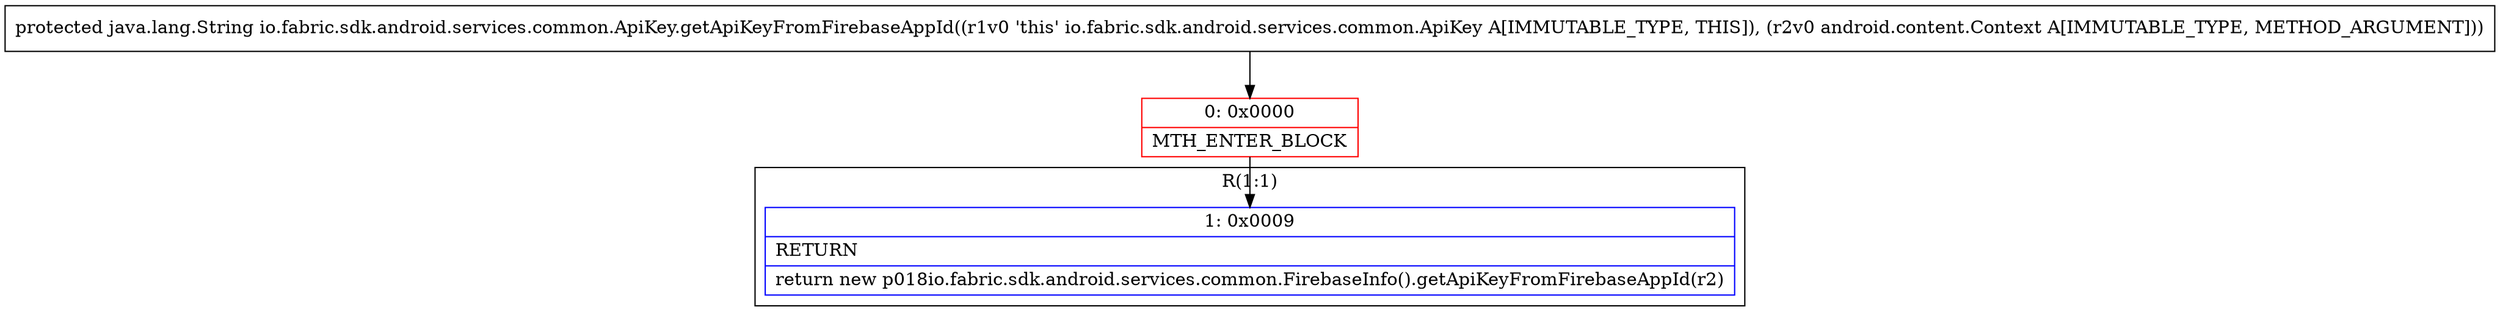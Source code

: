digraph "CFG forio.fabric.sdk.android.services.common.ApiKey.getApiKeyFromFirebaseAppId(Landroid\/content\/Context;)Ljava\/lang\/String;" {
subgraph cluster_Region_1607624030 {
label = "R(1:1)";
node [shape=record,color=blue];
Node_1 [shape=record,label="{1\:\ 0x0009|RETURN\l|return new p018io.fabric.sdk.android.services.common.FirebaseInfo().getApiKeyFromFirebaseAppId(r2)\l}"];
}
Node_0 [shape=record,color=red,label="{0\:\ 0x0000|MTH_ENTER_BLOCK\l}"];
MethodNode[shape=record,label="{protected java.lang.String io.fabric.sdk.android.services.common.ApiKey.getApiKeyFromFirebaseAppId((r1v0 'this' io.fabric.sdk.android.services.common.ApiKey A[IMMUTABLE_TYPE, THIS]), (r2v0 android.content.Context A[IMMUTABLE_TYPE, METHOD_ARGUMENT])) }"];
MethodNode -> Node_0;
Node_0 -> Node_1;
}

